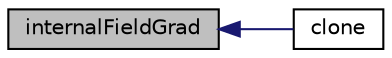 digraph "internalFieldGrad"
{
  bgcolor="transparent";
  edge [fontname="Helvetica",fontsize="10",labelfontname="Helvetica",labelfontsize="10"];
  node [fontname="Helvetica",fontsize="10",shape=record];
  rankdir="LR";
  Node1144 [label="internalFieldGrad",height=0.2,width=0.4,color="black", fillcolor="grey75", style="filled", fontcolor="black"];
  Node1144 -> Node1145 [dir="back",color="midnightblue",fontsize="10",style="solid",fontname="Helvetica"];
  Node1145 [label="clone",height=0.2,width=0.4,color="black",URL="$a25341.html#ac381531cd6a0b2093de96a75f026a2a0",tooltip="Construct and return a clone. "];
}
